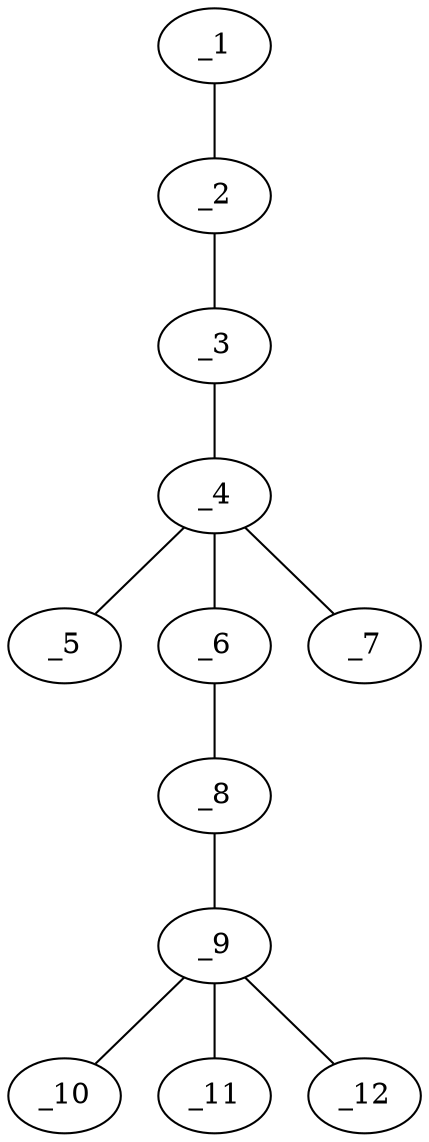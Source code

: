 graph molid649096 {
	_1	 [charge=0,
		chem=2,
		symbol="O  ",
		x=2,
		y="0.25"];
	_2	 [charge=0,
		chem=1,
		symbol="C  ",
		x="2.866",
		y="-0.25"];
	_1 -- _2	 [valence=2];
	_3	 [charge=0,
		chem=4,
		symbol="N  ",
		x="3.7321",
		y="-0.75"];
	_2 -- _3	 [valence=2];
	_4	 [charge=0,
		chem=1,
		symbol="C  ",
		x="4.5981",
		y="-0.25"];
	_3 -- _4	 [valence=1];
	_5	 [charge=0,
		chem=1,
		symbol="C  ",
		x="5.0981",
		y="-1.116"];
	_4 -- _5	 [valence=1];
	_6	 [charge=0,
		chem=4,
		symbol="N  ",
		x="5.4641",
		y="0.25"];
	_4 -- _6	 [valence=1];
	_7	 [charge=0,
		chem=1,
		symbol="C  ",
		x="4.0981",
		y="0.616"];
	_4 -- _7	 [valence=1];
	_8	 [charge=0,
		chem=4,
		symbol="N  ",
		x="6.3301",
		y="-0.25"];
	_6 -- _8	 [valence=2];
	_9	 [charge=0,
		chem=1,
		symbol="C  ",
		x="7.1962",
		y="0.25"];
	_8 -- _9	 [valence=1];
	_10	 [charge=0,
		chem=1,
		symbol="C  ",
		x="8.0622",
		y="0.75"];
	_9 -- _10	 [valence=1];
	_11	 [charge=0,
		chem=1,
		symbol="C  ",
		x="6.6962",
		y="1.116"];
	_9 -- _11	 [valence=1];
	_12	 [charge=0,
		chem=1,
		symbol="C  ",
		x="7.6962",
		y="-0.616"];
	_9 -- _12	 [valence=1];
}
